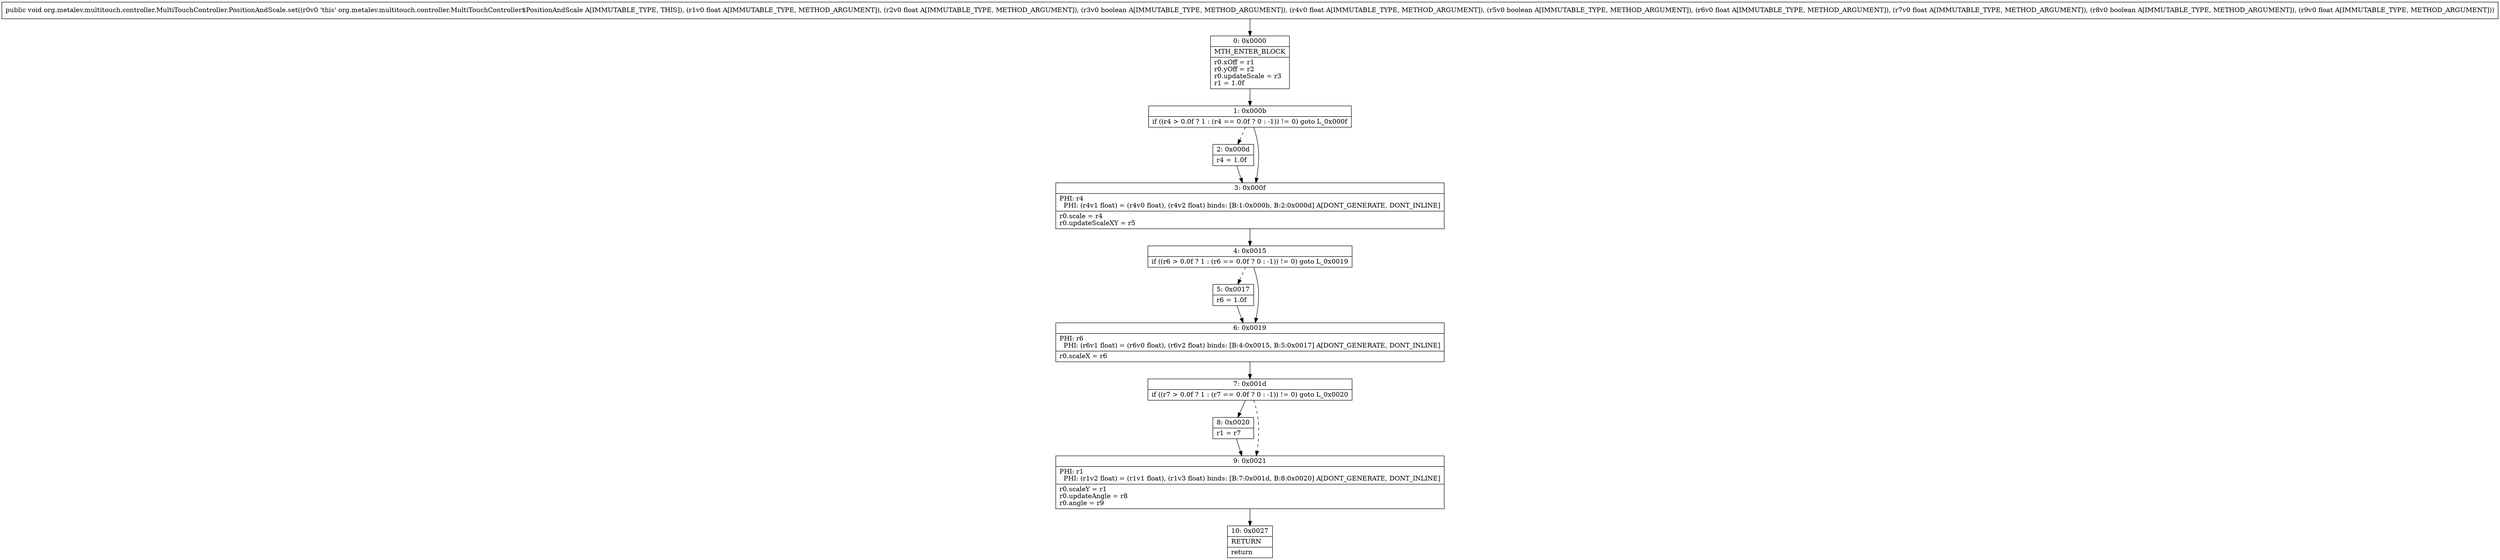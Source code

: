 digraph "CFG fororg.metalev.multitouch.controller.MultiTouchController.PositionAndScale.set(FFZFZFFZF)V" {
Node_0 [shape=record,label="{0\:\ 0x0000|MTH_ENTER_BLOCK\l|r0.xOff = r1\lr0.yOff = r2\lr0.updateScale = r3\lr1 = 1.0f\l}"];
Node_1 [shape=record,label="{1\:\ 0x000b|if ((r4 \> 0.0f ? 1 : (r4 == 0.0f ? 0 : \-1)) != 0) goto L_0x000f\l}"];
Node_2 [shape=record,label="{2\:\ 0x000d|r4 = 1.0f\l}"];
Node_3 [shape=record,label="{3\:\ 0x000f|PHI: r4 \l  PHI: (r4v1 float) = (r4v0 float), (r4v2 float) binds: [B:1:0x000b, B:2:0x000d] A[DONT_GENERATE, DONT_INLINE]\l|r0.scale = r4\lr0.updateScaleXY = r5\l}"];
Node_4 [shape=record,label="{4\:\ 0x0015|if ((r6 \> 0.0f ? 1 : (r6 == 0.0f ? 0 : \-1)) != 0) goto L_0x0019\l}"];
Node_5 [shape=record,label="{5\:\ 0x0017|r6 = 1.0f\l}"];
Node_6 [shape=record,label="{6\:\ 0x0019|PHI: r6 \l  PHI: (r6v1 float) = (r6v0 float), (r6v2 float) binds: [B:4:0x0015, B:5:0x0017] A[DONT_GENERATE, DONT_INLINE]\l|r0.scaleX = r6\l}"];
Node_7 [shape=record,label="{7\:\ 0x001d|if ((r7 \> 0.0f ? 1 : (r7 == 0.0f ? 0 : \-1)) != 0) goto L_0x0020\l}"];
Node_8 [shape=record,label="{8\:\ 0x0020|r1 = r7\l}"];
Node_9 [shape=record,label="{9\:\ 0x0021|PHI: r1 \l  PHI: (r1v2 float) = (r1v1 float), (r1v3 float) binds: [B:7:0x001d, B:8:0x0020] A[DONT_GENERATE, DONT_INLINE]\l|r0.scaleY = r1\lr0.updateAngle = r8\lr0.angle = r9\l}"];
Node_10 [shape=record,label="{10\:\ 0x0027|RETURN\l|return\l}"];
MethodNode[shape=record,label="{public void org.metalev.multitouch.controller.MultiTouchController.PositionAndScale.set((r0v0 'this' org.metalev.multitouch.controller.MultiTouchController$PositionAndScale A[IMMUTABLE_TYPE, THIS]), (r1v0 float A[IMMUTABLE_TYPE, METHOD_ARGUMENT]), (r2v0 float A[IMMUTABLE_TYPE, METHOD_ARGUMENT]), (r3v0 boolean A[IMMUTABLE_TYPE, METHOD_ARGUMENT]), (r4v0 float A[IMMUTABLE_TYPE, METHOD_ARGUMENT]), (r5v0 boolean A[IMMUTABLE_TYPE, METHOD_ARGUMENT]), (r6v0 float A[IMMUTABLE_TYPE, METHOD_ARGUMENT]), (r7v0 float A[IMMUTABLE_TYPE, METHOD_ARGUMENT]), (r8v0 boolean A[IMMUTABLE_TYPE, METHOD_ARGUMENT]), (r9v0 float A[IMMUTABLE_TYPE, METHOD_ARGUMENT])) }"];
MethodNode -> Node_0;
Node_0 -> Node_1;
Node_1 -> Node_2[style=dashed];
Node_1 -> Node_3;
Node_2 -> Node_3;
Node_3 -> Node_4;
Node_4 -> Node_5[style=dashed];
Node_4 -> Node_6;
Node_5 -> Node_6;
Node_6 -> Node_7;
Node_7 -> Node_8;
Node_7 -> Node_9[style=dashed];
Node_8 -> Node_9;
Node_9 -> Node_10;
}

